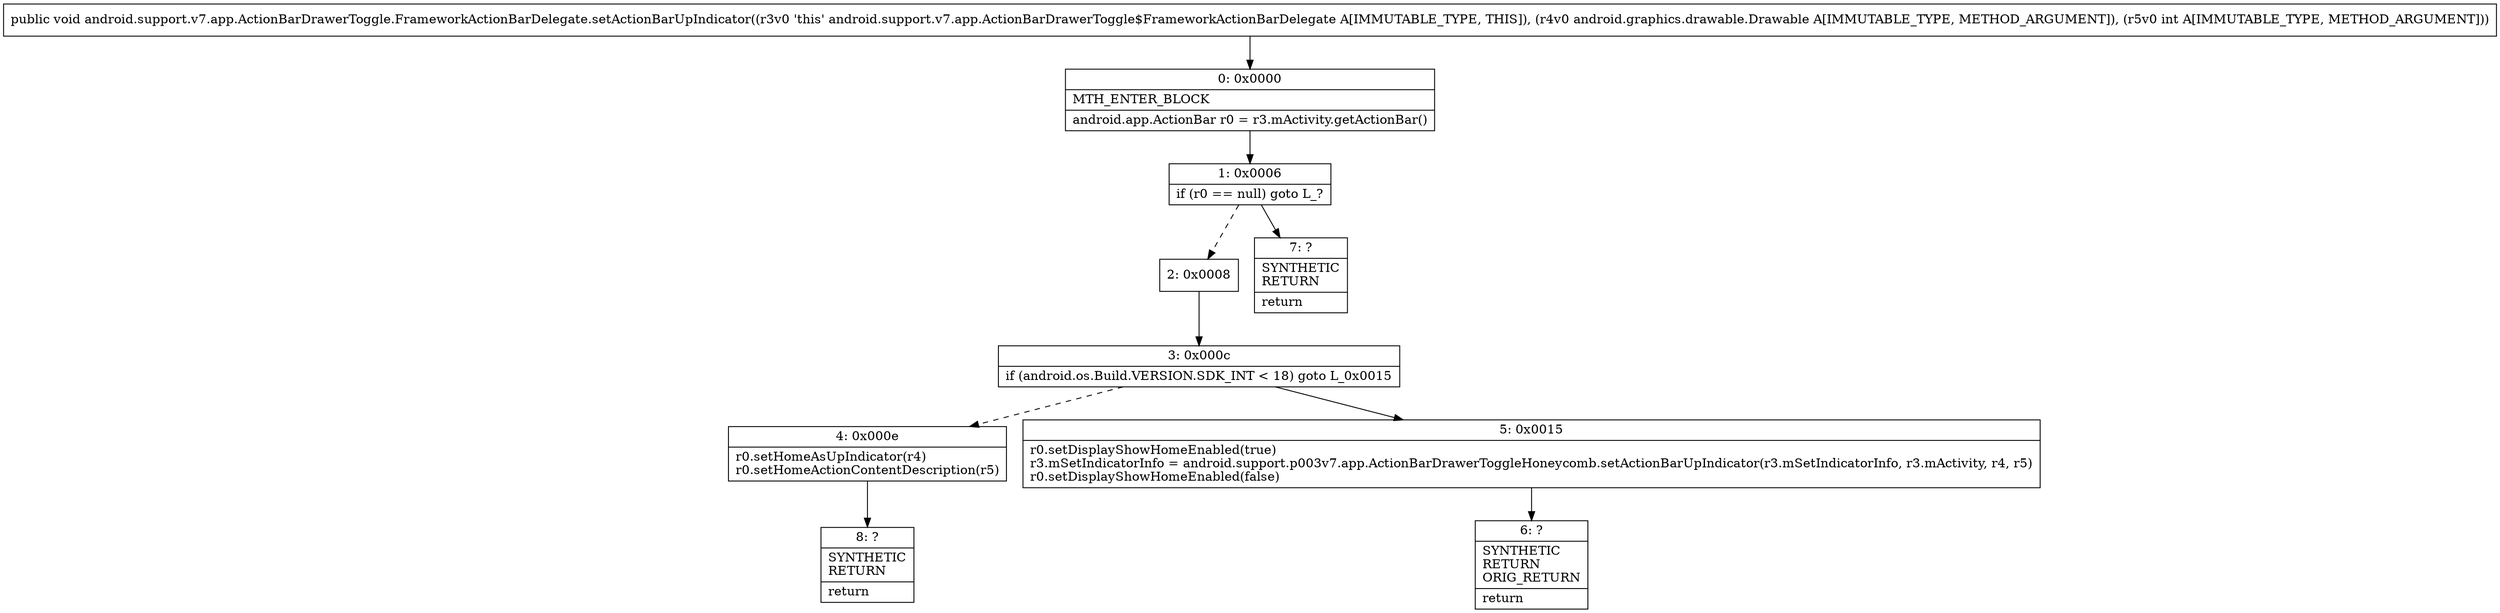 digraph "CFG forandroid.support.v7.app.ActionBarDrawerToggle.FrameworkActionBarDelegate.setActionBarUpIndicator(Landroid\/graphics\/drawable\/Drawable;I)V" {
Node_0 [shape=record,label="{0\:\ 0x0000|MTH_ENTER_BLOCK\l|android.app.ActionBar r0 = r3.mActivity.getActionBar()\l}"];
Node_1 [shape=record,label="{1\:\ 0x0006|if (r0 == null) goto L_?\l}"];
Node_2 [shape=record,label="{2\:\ 0x0008}"];
Node_3 [shape=record,label="{3\:\ 0x000c|if (android.os.Build.VERSION.SDK_INT \< 18) goto L_0x0015\l}"];
Node_4 [shape=record,label="{4\:\ 0x000e|r0.setHomeAsUpIndicator(r4)\lr0.setHomeActionContentDescription(r5)\l}"];
Node_5 [shape=record,label="{5\:\ 0x0015|r0.setDisplayShowHomeEnabled(true)\lr3.mSetIndicatorInfo = android.support.p003v7.app.ActionBarDrawerToggleHoneycomb.setActionBarUpIndicator(r3.mSetIndicatorInfo, r3.mActivity, r4, r5)\lr0.setDisplayShowHomeEnabled(false)\l}"];
Node_6 [shape=record,label="{6\:\ ?|SYNTHETIC\lRETURN\lORIG_RETURN\l|return\l}"];
Node_7 [shape=record,label="{7\:\ ?|SYNTHETIC\lRETURN\l|return\l}"];
Node_8 [shape=record,label="{8\:\ ?|SYNTHETIC\lRETURN\l|return\l}"];
MethodNode[shape=record,label="{public void android.support.v7.app.ActionBarDrawerToggle.FrameworkActionBarDelegate.setActionBarUpIndicator((r3v0 'this' android.support.v7.app.ActionBarDrawerToggle$FrameworkActionBarDelegate A[IMMUTABLE_TYPE, THIS]), (r4v0 android.graphics.drawable.Drawable A[IMMUTABLE_TYPE, METHOD_ARGUMENT]), (r5v0 int A[IMMUTABLE_TYPE, METHOD_ARGUMENT])) }"];
MethodNode -> Node_0;
Node_0 -> Node_1;
Node_1 -> Node_2[style=dashed];
Node_1 -> Node_7;
Node_2 -> Node_3;
Node_3 -> Node_4[style=dashed];
Node_3 -> Node_5;
Node_4 -> Node_8;
Node_5 -> Node_6;
}


